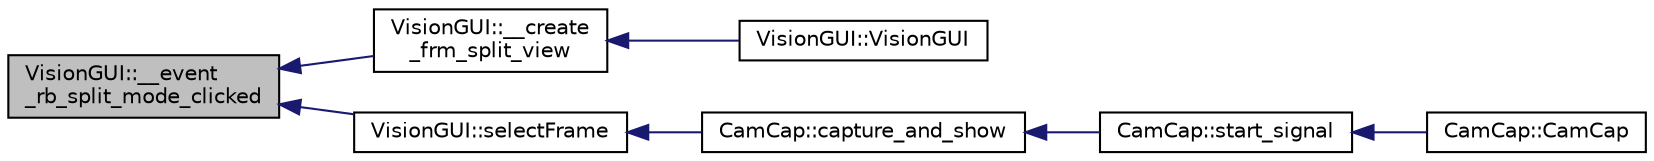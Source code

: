 digraph "VisionGUI::__event_rb_split_mode_clicked"
{
 // INTERACTIVE_SVG=YES
  edge [fontname="Helvetica",fontsize="10",labelfontname="Helvetica",labelfontsize="10"];
  node [fontname="Helvetica",fontsize="10",shape=record];
  rankdir="LR";
  Node139 [label="VisionGUI::__event\l_rb_split_mode_clicked",height=0.2,width=0.4,color="black", fillcolor="grey75", style="filled", fontcolor="black"];
  Node139 -> Node140 [dir="back",color="midnightblue",fontsize="10",style="solid",fontname="Helvetica"];
  Node140 [label="VisionGUI::__create\l_frm_split_view",height=0.2,width=0.4,color="black", fillcolor="white", style="filled",URL="$class_vision_g_u_i.html#aab78b384bacc2a12d385b1baef011ed4",tooltip="Creates Split View frame and its inner elements. Ataches interface signals (signals pressing/clicking..."];
  Node140 -> Node141 [dir="back",color="midnightblue",fontsize="10",style="solid",fontname="Helvetica"];
  Node141 [label="VisionGUI::VisionGUI",height=0.2,width=0.4,color="black", fillcolor="white", style="filled",URL="$class_vision_g_u_i.html#ae6e821e61b7cf4e0aada2044a2bd2aca"];
  Node139 -> Node142 [dir="back",color="midnightblue",fontsize="10",style="solid",fontname="Helvetica"];
  Node142 [label="VisionGUI::selectFrame",height=0.2,width=0.4,color="black", fillcolor="white", style="filled",URL="$class_vision_g_u_i.html#a26659931ea77f5b975fe1d0ce101c74c"];
  Node142 -> Node143 [dir="back",color="midnightblue",fontsize="10",style="solid",fontname="Helvetica"];
  Node143 [label="CamCap::capture_and_show",height=0.2,width=0.4,color="black", fillcolor="white", style="filled",URL="$class_cam_cap.html#a87f384c5fec40a0ccfd7833347fec0df",tooltip="Captures camera frames and shows it in the interface. "];
  Node143 -> Node144 [dir="back",color="midnightblue",fontsize="10",style="solid",fontname="Helvetica"];
  Node144 [label="CamCap::start_signal",height=0.2,width=0.4,color="black", fillcolor="white", style="filled",URL="$class_cam_cap.html#ae676e6624dd821ad494a80e68a41e249",tooltip="Interface adjustments after &#39;start&#39; button is clicked. "];
  Node144 -> Node145 [dir="back",color="midnightblue",fontsize="10",style="solid",fontname="Helvetica"];
  Node145 [label="CamCap::CamCap",height=0.2,width=0.4,color="black", fillcolor="white", style="filled",URL="$class_cam_cap.html#afe0db98a5f72bc9b261dcb78e2840da6",tooltip="Constructor of a CamCap object. "];
}
